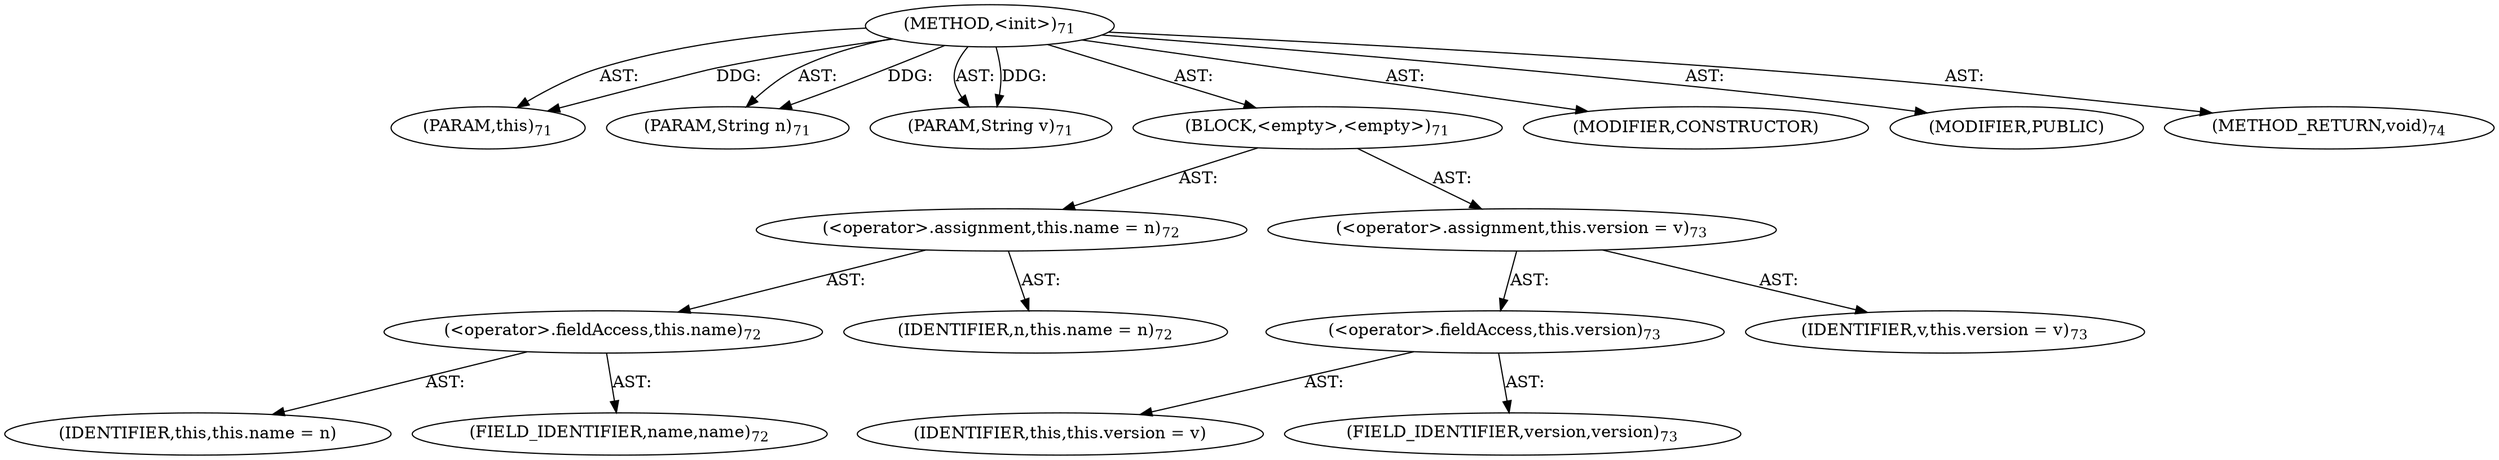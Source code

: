 digraph "&lt;init&gt;" {  
"111669149697" [label = <(METHOD,&lt;init&gt;)<SUB>71</SUB>> ]
"115964116993" [label = <(PARAM,this)<SUB>71</SUB>> ]
"115964116994" [label = <(PARAM,String n)<SUB>71</SUB>> ]
"115964116995" [label = <(PARAM,String v)<SUB>71</SUB>> ]
"25769803777" [label = <(BLOCK,&lt;empty&gt;,&lt;empty&gt;)<SUB>71</SUB>> ]
"30064771072" [label = <(&lt;operator&gt;.assignment,this.name = n)<SUB>72</SUB>> ]
"30064771073" [label = <(&lt;operator&gt;.fieldAccess,this.name)<SUB>72</SUB>> ]
"68719476736" [label = <(IDENTIFIER,this,this.name = n)> ]
"55834574848" [label = <(FIELD_IDENTIFIER,name,name)<SUB>72</SUB>> ]
"68719476737" [label = <(IDENTIFIER,n,this.name = n)<SUB>72</SUB>> ]
"30064771074" [label = <(&lt;operator&gt;.assignment,this.version = v)<SUB>73</SUB>> ]
"30064771075" [label = <(&lt;operator&gt;.fieldAccess,this.version)<SUB>73</SUB>> ]
"68719476738" [label = <(IDENTIFIER,this,this.version = v)> ]
"55834574849" [label = <(FIELD_IDENTIFIER,version,version)<SUB>73</SUB>> ]
"68719476739" [label = <(IDENTIFIER,v,this.version = v)<SUB>73</SUB>> ]
"133143986181" [label = <(MODIFIER,CONSTRUCTOR)> ]
"133143986182" [label = <(MODIFIER,PUBLIC)> ]
"128849018881" [label = <(METHOD_RETURN,void)<SUB>74</SUB>> ]
  "111669149697" -> "115964116993"  [ label = "AST: "] 
  "111669149697" -> "115964116994"  [ label = "AST: "] 
  "111669149697" -> "115964116995"  [ label = "AST: "] 
  "111669149697" -> "25769803777"  [ label = "AST: "] 
  "111669149697" -> "133143986181"  [ label = "AST: "] 
  "111669149697" -> "133143986182"  [ label = "AST: "] 
  "111669149697" -> "128849018881"  [ label = "AST: "] 
  "25769803777" -> "30064771072"  [ label = "AST: "] 
  "25769803777" -> "30064771074"  [ label = "AST: "] 
  "30064771072" -> "30064771073"  [ label = "AST: "] 
  "30064771072" -> "68719476737"  [ label = "AST: "] 
  "30064771073" -> "68719476736"  [ label = "AST: "] 
  "30064771073" -> "55834574848"  [ label = "AST: "] 
  "30064771074" -> "30064771075"  [ label = "AST: "] 
  "30064771074" -> "68719476739"  [ label = "AST: "] 
  "30064771075" -> "68719476738"  [ label = "AST: "] 
  "30064771075" -> "55834574849"  [ label = "AST: "] 
  "111669149697" -> "115964116993"  [ label = "DDG: "] 
  "111669149697" -> "115964116994"  [ label = "DDG: "] 
  "111669149697" -> "115964116995"  [ label = "DDG: "] 
}
